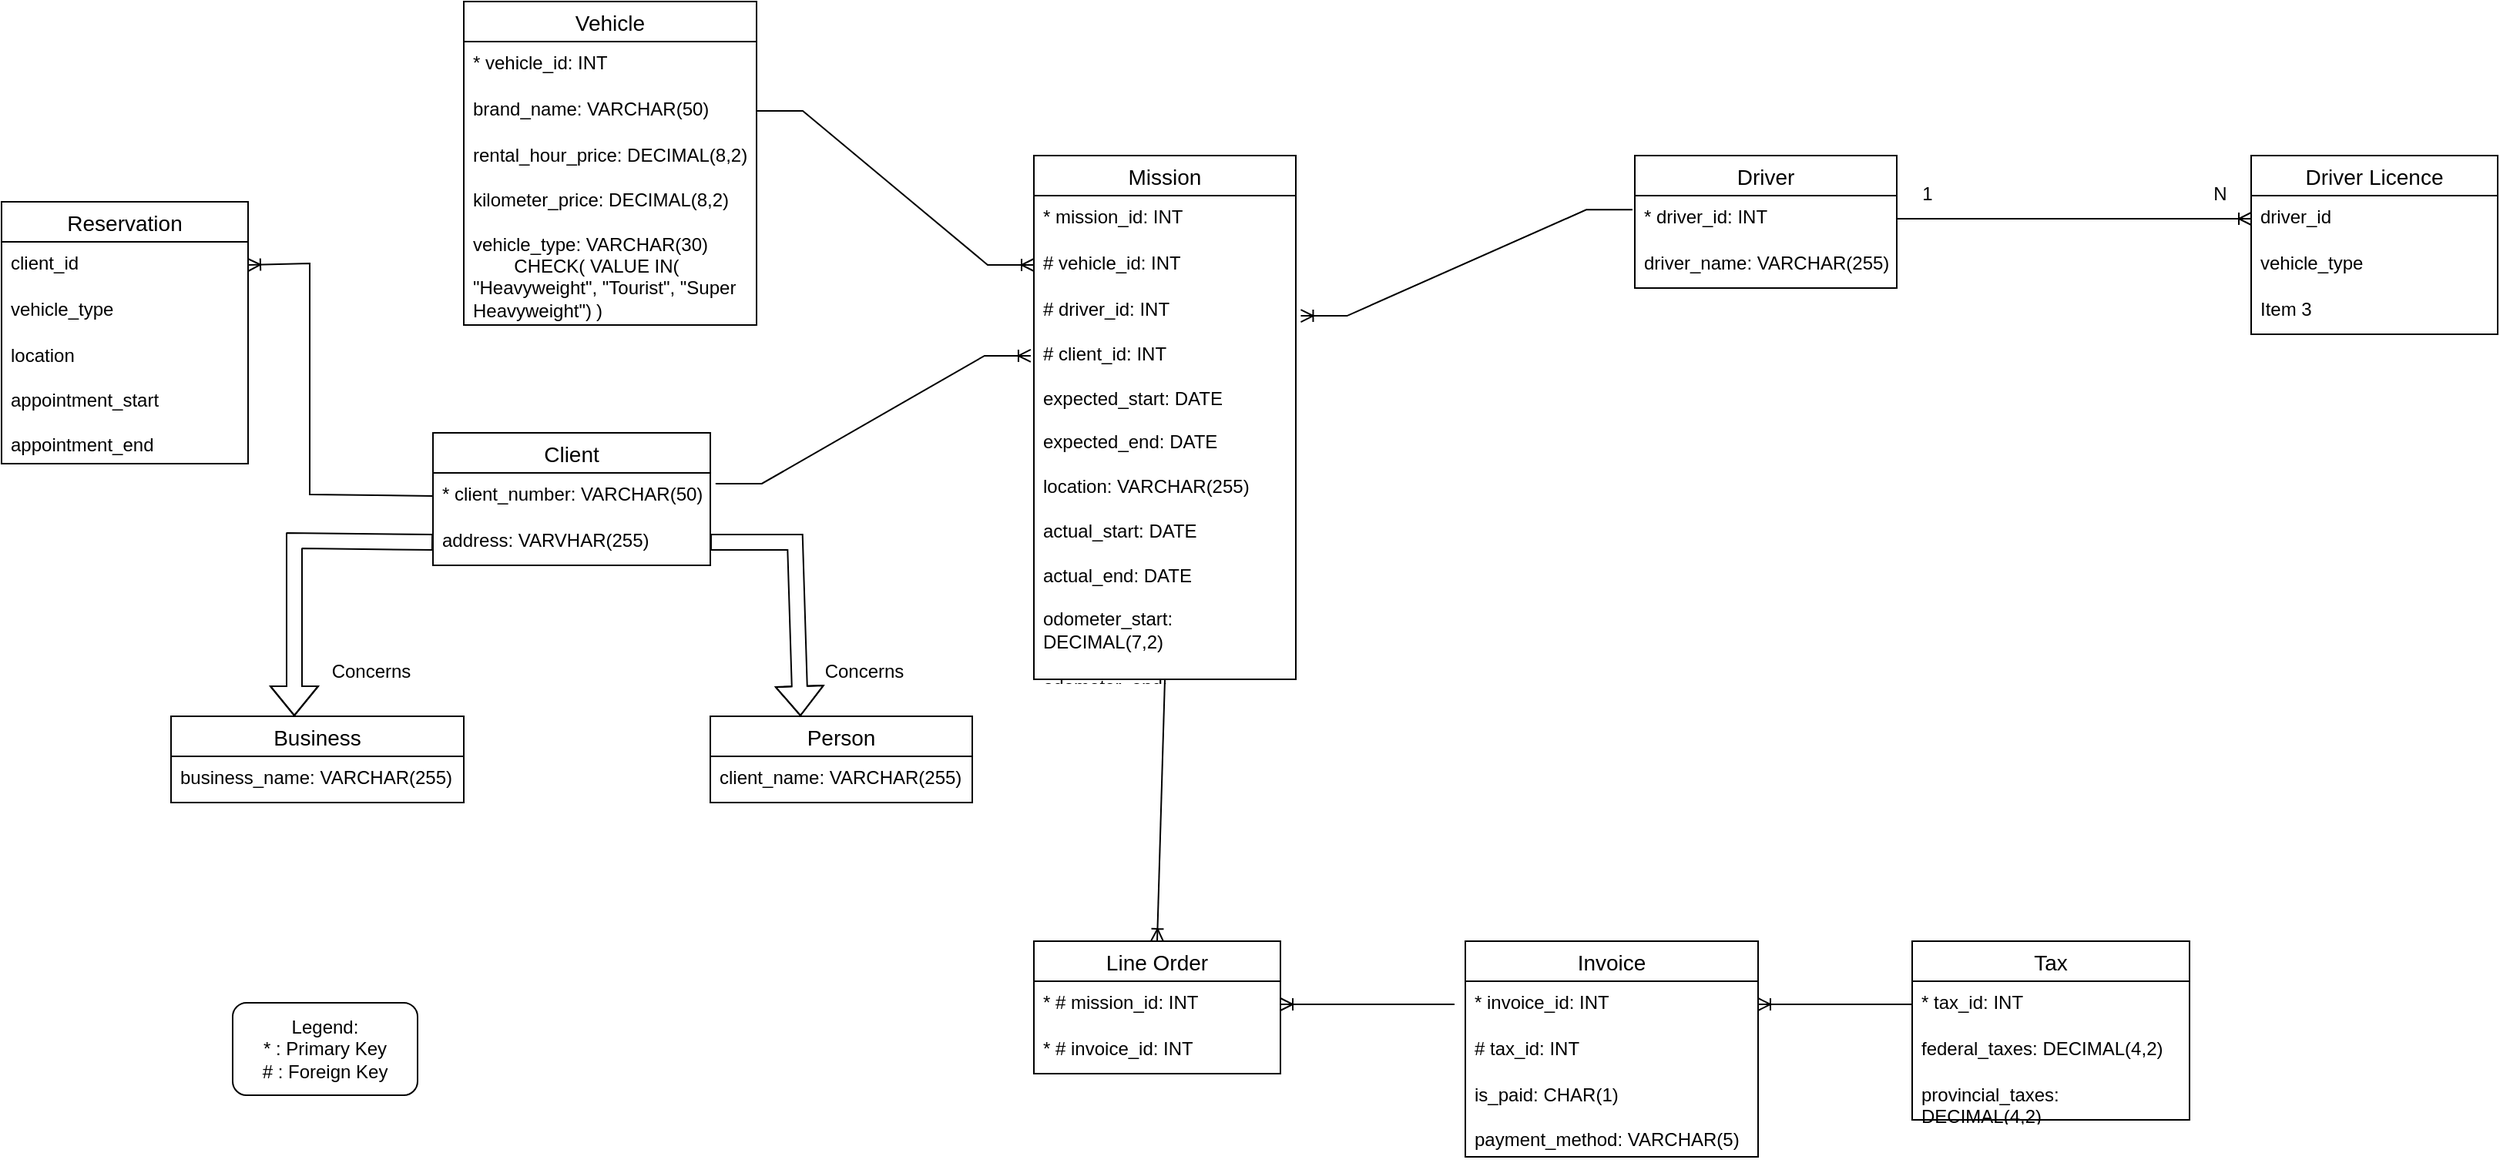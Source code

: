 <mxfile version="22.1.3" type="device">
  <diagram name="Page-1" id="cJZPm_-N0jz2pwpiDgFU">
    <mxGraphModel dx="1900" dy="511" grid="1" gridSize="10" guides="1" tooltips="1" connect="1" arrows="1" fold="1" page="1" pageScale="1" pageWidth="850" pageHeight="1100" math="0" shadow="0">
      <root>
        <mxCell id="0" />
        <mxCell id="1" parent="0" />
        <mxCell id="O5mIQ4d8pC3eldP-5ByP-1" value="Mission" style="swimlane;fontStyle=0;childLayout=stackLayout;horizontal=1;startSize=26;horizontalStack=0;resizeParent=1;resizeParentMax=0;resizeLast=0;collapsible=1;marginBottom=0;align=center;fontSize=14;" vertex="1" parent="1">
          <mxGeometry x="150" y="370" width="170" height="340" as="geometry" />
        </mxCell>
        <mxCell id="O5mIQ4d8pC3eldP-5ByP-2" value="* mission_id: INT" style="text;strokeColor=none;fillColor=none;spacingLeft=4;spacingRight=4;overflow=hidden;rotatable=0;points=[[0,0.5],[1,0.5]];portConstraint=eastwest;fontSize=12;whiteSpace=wrap;html=1;" vertex="1" parent="O5mIQ4d8pC3eldP-5ByP-1">
          <mxGeometry y="26" width="170" height="30" as="geometry" />
        </mxCell>
        <mxCell id="O5mIQ4d8pC3eldP-5ByP-3" value="# vehicle_id: INT&lt;br&gt;&lt;div&gt;&lt;br&gt;&lt;/div&gt;" style="text;strokeColor=none;fillColor=none;spacingLeft=4;spacingRight=4;overflow=hidden;rotatable=0;points=[[0,0.5],[1,0.5]];portConstraint=eastwest;fontSize=12;whiteSpace=wrap;html=1;" vertex="1" parent="O5mIQ4d8pC3eldP-5ByP-1">
          <mxGeometry y="56" width="170" height="30" as="geometry" />
        </mxCell>
        <mxCell id="O5mIQ4d8pC3eldP-5ByP-4" value="&lt;div&gt;# driver_id: INT&lt;br&gt;&lt;/div&gt;&lt;div&gt;&lt;br&gt;&lt;/div&gt;&lt;div&gt;# client_id: INT&lt;br&gt;&lt;/div&gt;&lt;div&gt;&lt;br&gt;&lt;/div&gt;&lt;div&gt;expected_start: DATE&lt;br&gt;&lt;/div&gt;&lt;div&gt;&lt;br&gt;&lt;/div&gt;&lt;div&gt;expected_end: DATE&lt;br&gt;&lt;/div&gt;&lt;div&gt;&lt;br&gt;&lt;/div&gt;&lt;div&gt;location: VARCHAR(255)&lt;br&gt;&lt;/div&gt;&lt;div&gt;&lt;br&gt;&lt;/div&gt;&lt;div&gt;actual_start: DATE&lt;br&gt;&lt;/div&gt;&lt;div&gt;&lt;br&gt;&lt;/div&gt;&lt;div&gt;actual_end: DATE&lt;br&gt;&lt;/div&gt;&lt;div&gt;&lt;br&gt;&lt;/div&gt;&lt;div&gt;odometer_start: DECIMAL(7,2)&lt;br&gt;&lt;/div&gt;&lt;div&gt;&lt;br&gt;&lt;/div&gt;&lt;div&gt;odometer_end: DECIMAL(7,2)&lt;br&gt;&lt;/div&gt;" style="text;strokeColor=none;fillColor=none;spacingLeft=4;spacingRight=4;overflow=hidden;rotatable=0;points=[[0,0.5],[1,0.5]];portConstraint=eastwest;fontSize=12;whiteSpace=wrap;html=1;" vertex="1" parent="O5mIQ4d8pC3eldP-5ByP-1">
          <mxGeometry y="86" width="170" height="254" as="geometry" />
        </mxCell>
        <mxCell id="O5mIQ4d8pC3eldP-5ByP-5" value="" style="edgeStyle=entityRelationEdgeStyle;fontSize=12;html=1;endArrow=ERoneToMany;rounded=0;entryX=0;entryY=0.5;entryDx=0;entryDy=0;exitX=1;exitY=0.5;exitDx=0;exitDy=0;" edge="1" parent="1" source="O5mIQ4d8pC3eldP-5ByP-8" target="O5mIQ4d8pC3eldP-5ByP-3">
          <mxGeometry width="100" height="100" relative="1" as="geometry">
            <mxPoint y="441" as="sourcePoint" />
            <mxPoint x="70" y="540" as="targetPoint" />
          </mxGeometry>
        </mxCell>
        <mxCell id="O5mIQ4d8pC3eldP-5ByP-6" value="Vehicle" style="swimlane;fontStyle=0;childLayout=stackLayout;horizontal=1;startSize=26;horizontalStack=0;resizeParent=1;resizeParentMax=0;resizeLast=0;collapsible=1;marginBottom=0;align=center;fontSize=14;" vertex="1" parent="1">
          <mxGeometry x="-220" y="270" width="190" height="210" as="geometry" />
        </mxCell>
        <mxCell id="O5mIQ4d8pC3eldP-5ByP-7" value="* vehicle_id: INT" style="text;strokeColor=none;fillColor=none;spacingLeft=4;spacingRight=4;overflow=hidden;rotatable=0;points=[[0,0.5],[1,0.5]];portConstraint=eastwest;fontSize=12;whiteSpace=wrap;html=1;" vertex="1" parent="O5mIQ4d8pC3eldP-5ByP-6">
          <mxGeometry y="26" width="190" height="30" as="geometry" />
        </mxCell>
        <mxCell id="O5mIQ4d8pC3eldP-5ByP-8" value="brand_name: VARCHAR(50)" style="text;strokeColor=none;fillColor=none;spacingLeft=4;spacingRight=4;overflow=hidden;rotatable=0;points=[[0,0.5],[1,0.5]];portConstraint=eastwest;fontSize=12;whiteSpace=wrap;html=1;" vertex="1" parent="O5mIQ4d8pC3eldP-5ByP-6">
          <mxGeometry y="56" width="190" height="30" as="geometry" />
        </mxCell>
        <mxCell id="O5mIQ4d8pC3eldP-5ByP-9" value="&lt;div&gt;rental_hour_price: DECIMAL(8,2)&lt;br&gt;&lt;/div&gt;&lt;div&gt;&lt;br&gt;&lt;/div&gt;&lt;div&gt;kilometer_price: DECIMAL(8,2)&lt;br&gt;&lt;/div&gt;&lt;div&gt;&lt;br&gt;&lt;/div&gt;&lt;div&gt;vehicle_type: VARCHAR(30)&lt;br&gt;&lt;/div&gt;&lt;div&gt;&lt;span style=&quot;white-space: pre;&quot;&gt;&#x9;&lt;/span&gt;CHECK( VALUE IN(&lt;/div&gt;&lt;div&gt;&quot;Heavyweight&quot;, &quot;Tourist&quot;, &quot;Super Heavyweight&quot;)&lt;span style=&quot;white-space: pre;&quot;&gt;&#x9;&lt;/span&gt;)&lt;br&gt;&lt;/div&gt;" style="text;strokeColor=none;fillColor=none;spacingLeft=4;spacingRight=4;overflow=hidden;rotatable=0;points=[[0,0.5],[1,0.5]];portConstraint=eastwest;fontSize=12;whiteSpace=wrap;html=1;" vertex="1" parent="O5mIQ4d8pC3eldP-5ByP-6">
          <mxGeometry y="86" width="190" height="124" as="geometry" />
        </mxCell>
        <mxCell id="O5mIQ4d8pC3eldP-5ByP-10" value="" style="edgeStyle=entityRelationEdgeStyle;fontSize=12;html=1;endArrow=ERoneToMany;rounded=0;entryX=1.019;entryY=0.071;entryDx=0;entryDy=0;entryPerimeter=0;exitX=-0.009;exitY=0.306;exitDx=0;exitDy=0;exitPerimeter=0;" edge="1" parent="1" source="O5mIQ4d8pC3eldP-5ByP-12" target="O5mIQ4d8pC3eldP-5ByP-4">
          <mxGeometry width="100" height="100" relative="1" as="geometry">
            <mxPoint x="540" y="471.0" as="sourcePoint" />
            <mxPoint x="450" y="510" as="targetPoint" />
          </mxGeometry>
        </mxCell>
        <mxCell id="O5mIQ4d8pC3eldP-5ByP-11" value="Driver" style="swimlane;fontStyle=0;childLayout=stackLayout;horizontal=1;startSize=26;horizontalStack=0;resizeParent=1;resizeParentMax=0;resizeLast=0;collapsible=1;marginBottom=0;align=center;fontSize=14;" vertex="1" parent="1">
          <mxGeometry x="540" y="370" width="170" height="86" as="geometry" />
        </mxCell>
        <mxCell id="O5mIQ4d8pC3eldP-5ByP-12" value="* driver_id: INT" style="text;strokeColor=none;fillColor=none;spacingLeft=4;spacingRight=4;overflow=hidden;rotatable=0;points=[[0,0.5],[1,0.5]];portConstraint=eastwest;fontSize=12;whiteSpace=wrap;html=1;" vertex="1" parent="O5mIQ4d8pC3eldP-5ByP-11">
          <mxGeometry y="26" width="170" height="30" as="geometry" />
        </mxCell>
        <mxCell id="O5mIQ4d8pC3eldP-5ByP-13" value="driver_name: VARCHAR(255)" style="text;strokeColor=none;fillColor=none;spacingLeft=4;spacingRight=4;overflow=hidden;rotatable=0;points=[[0,0.5],[1,0.5]];portConstraint=eastwest;fontSize=12;whiteSpace=wrap;html=1;" vertex="1" parent="O5mIQ4d8pC3eldP-5ByP-11">
          <mxGeometry y="56" width="170" height="30" as="geometry" />
        </mxCell>
        <mxCell id="O5mIQ4d8pC3eldP-5ByP-14" value="Client" style="swimlane;fontStyle=0;childLayout=stackLayout;horizontal=1;startSize=26;horizontalStack=0;resizeParent=1;resizeParentMax=0;resizeLast=0;collapsible=1;marginBottom=0;align=center;fontSize=14;" vertex="1" parent="1">
          <mxGeometry x="-240" y="550" width="180" height="86" as="geometry" />
        </mxCell>
        <mxCell id="O5mIQ4d8pC3eldP-5ByP-15" value="* client_number: VARCHAR(50)" style="text;strokeColor=none;fillColor=none;spacingLeft=4;spacingRight=4;overflow=hidden;rotatable=0;points=[[0,0.5],[1,0.5]];portConstraint=eastwest;fontSize=12;whiteSpace=wrap;html=1;" vertex="1" parent="O5mIQ4d8pC3eldP-5ByP-14">
          <mxGeometry y="26" width="180" height="30" as="geometry" />
        </mxCell>
        <mxCell id="O5mIQ4d8pC3eldP-5ByP-16" value="address: VARVHAR(255)" style="text;strokeColor=none;fillColor=none;spacingLeft=4;spacingRight=4;overflow=hidden;rotatable=0;points=[[0,0.5],[1,0.5]];portConstraint=eastwest;fontSize=12;whiteSpace=wrap;html=1;" vertex="1" parent="O5mIQ4d8pC3eldP-5ByP-14">
          <mxGeometry y="56" width="180" height="30" as="geometry" />
        </mxCell>
        <mxCell id="O5mIQ4d8pC3eldP-5ByP-17" value="" style="edgeStyle=entityRelationEdgeStyle;fontSize=12;html=1;endArrow=ERoneToMany;rounded=0;entryX=-0.012;entryY=0.173;entryDx=0;entryDy=0;exitX=1.019;exitY=0.233;exitDx=0;exitDy=0;exitPerimeter=0;entryPerimeter=0;" edge="1" parent="1" source="O5mIQ4d8pC3eldP-5ByP-15" target="O5mIQ4d8pC3eldP-5ByP-4">
          <mxGeometry width="100" height="100" relative="1" as="geometry">
            <mxPoint x="-100" y="750" as="sourcePoint" />
            <mxPoint y="650" as="targetPoint" />
            <Array as="points">
              <mxPoint x="50" y="560" />
            </Array>
          </mxGeometry>
        </mxCell>
        <mxCell id="O5mIQ4d8pC3eldP-5ByP-18" value="" style="shape=flexArrow;endArrow=classic;html=1;rounded=0;exitX=0;exitY=0.5;exitDx=0;exitDy=0;" edge="1" parent="1" source="O5mIQ4d8pC3eldP-5ByP-16">
          <mxGeometry width="50" height="50" relative="1" as="geometry">
            <mxPoint x="-240" y="624" as="sourcePoint" />
            <mxPoint x="-330" y="734" as="targetPoint" />
            <Array as="points">
              <mxPoint x="-330" y="620" />
            </Array>
          </mxGeometry>
        </mxCell>
        <mxCell id="O5mIQ4d8pC3eldP-5ByP-19" value="Business" style="swimlane;fontStyle=0;childLayout=stackLayout;horizontal=1;startSize=26;horizontalStack=0;resizeParent=1;resizeParentMax=0;resizeLast=0;collapsible=1;marginBottom=0;align=center;fontSize=14;" vertex="1" parent="1">
          <mxGeometry x="-410" y="734" width="190" height="56" as="geometry" />
        </mxCell>
        <mxCell id="O5mIQ4d8pC3eldP-5ByP-20" value="business_name: VARCHAR(255)" style="text;strokeColor=none;fillColor=none;spacingLeft=4;spacingRight=4;overflow=hidden;rotatable=0;points=[[0,0.5],[1,0.5]];portConstraint=eastwest;fontSize=12;whiteSpace=wrap;html=1;" vertex="1" parent="O5mIQ4d8pC3eldP-5ByP-19">
          <mxGeometry y="26" width="190" height="30" as="geometry" />
        </mxCell>
        <mxCell id="O5mIQ4d8pC3eldP-5ByP-21" value="Person" style="swimlane;fontStyle=0;childLayout=stackLayout;horizontal=1;startSize=26;horizontalStack=0;resizeParent=1;resizeParentMax=0;resizeLast=0;collapsible=1;marginBottom=0;align=center;fontSize=14;" vertex="1" parent="1">
          <mxGeometry x="-60" y="734" width="170" height="56" as="geometry" />
        </mxCell>
        <mxCell id="O5mIQ4d8pC3eldP-5ByP-22" value="client_name: VARCHAR(255)" style="text;strokeColor=none;fillColor=none;spacingLeft=4;spacingRight=4;overflow=hidden;rotatable=0;points=[[0,0.5],[1,0.5]];portConstraint=eastwest;fontSize=12;whiteSpace=wrap;html=1;" vertex="1" parent="O5mIQ4d8pC3eldP-5ByP-21">
          <mxGeometry y="26" width="170" height="30" as="geometry" />
        </mxCell>
        <mxCell id="O5mIQ4d8pC3eldP-5ByP-23" value="" style="shape=flexArrow;endArrow=classic;html=1;rounded=0;exitX=1;exitY=0.5;exitDx=0;exitDy=0;entryX=0.344;entryY=0;entryDx=0;entryDy=0;entryPerimeter=0;" edge="1" parent="1" source="O5mIQ4d8pC3eldP-5ByP-16" target="O5mIQ4d8pC3eldP-5ByP-21">
          <mxGeometry width="50" height="50" relative="1" as="geometry">
            <mxPoint x="-10" y="714" as="sourcePoint" />
            <mxPoint x="40" y="664" as="targetPoint" />
            <Array as="points">
              <mxPoint x="-5" y="621" />
            </Array>
          </mxGeometry>
        </mxCell>
        <mxCell id="O5mIQ4d8pC3eldP-5ByP-30" value="Driver Licence" style="swimlane;fontStyle=0;childLayout=stackLayout;horizontal=1;startSize=26;horizontalStack=0;resizeParent=1;resizeParentMax=0;resizeLast=0;collapsible=1;marginBottom=0;align=center;fontSize=14;" vertex="1" parent="1">
          <mxGeometry x="940" y="370" width="160" height="116" as="geometry" />
        </mxCell>
        <mxCell id="O5mIQ4d8pC3eldP-5ByP-31" value="driver_id" style="text;strokeColor=none;fillColor=none;spacingLeft=4;spacingRight=4;overflow=hidden;rotatable=0;points=[[0,0.5],[1,0.5]];portConstraint=eastwest;fontSize=12;whiteSpace=wrap;html=1;" vertex="1" parent="O5mIQ4d8pC3eldP-5ByP-30">
          <mxGeometry y="26" width="160" height="30" as="geometry" />
        </mxCell>
        <mxCell id="O5mIQ4d8pC3eldP-5ByP-32" value="vehicle_type" style="text;strokeColor=none;fillColor=none;spacingLeft=4;spacingRight=4;overflow=hidden;rotatable=0;points=[[0,0.5],[1,0.5]];portConstraint=eastwest;fontSize=12;whiteSpace=wrap;html=1;" vertex="1" parent="O5mIQ4d8pC3eldP-5ByP-30">
          <mxGeometry y="56" width="160" height="30" as="geometry" />
        </mxCell>
        <mxCell id="O5mIQ4d8pC3eldP-5ByP-33" value="Item 3" style="text;strokeColor=none;fillColor=none;spacingLeft=4;spacingRight=4;overflow=hidden;rotatable=0;points=[[0,0.5],[1,0.5]];portConstraint=eastwest;fontSize=12;whiteSpace=wrap;html=1;" vertex="1" parent="O5mIQ4d8pC3eldP-5ByP-30">
          <mxGeometry y="86" width="160" height="30" as="geometry" />
        </mxCell>
        <mxCell id="O5mIQ4d8pC3eldP-5ByP-34" value="" style="edgeStyle=entityRelationEdgeStyle;fontSize=12;html=1;endArrow=ERoneToMany;rounded=0;entryX=0;entryY=0.5;entryDx=0;entryDy=0;exitX=1;exitY=0.5;exitDx=0;exitDy=0;" edge="1" parent="1" source="O5mIQ4d8pC3eldP-5ByP-12" target="O5mIQ4d8pC3eldP-5ByP-31">
          <mxGeometry width="100" height="100" relative="1" as="geometry">
            <mxPoint x="720" y="560" as="sourcePoint" />
            <mxPoint x="820" y="460" as="targetPoint" />
          </mxGeometry>
        </mxCell>
        <mxCell id="O5mIQ4d8pC3eldP-5ByP-35" value="Line Order" style="swimlane;fontStyle=0;childLayout=stackLayout;horizontal=1;startSize=26;horizontalStack=0;resizeParent=1;resizeParentMax=0;resizeLast=0;collapsible=1;marginBottom=0;align=center;fontSize=14;" vertex="1" parent="1">
          <mxGeometry x="150" y="880" width="160" height="86" as="geometry" />
        </mxCell>
        <mxCell id="O5mIQ4d8pC3eldP-5ByP-36" value="* # mission_id: INT" style="text;strokeColor=none;fillColor=none;spacingLeft=4;spacingRight=4;overflow=hidden;rotatable=0;points=[[0,0.5],[1,0.5]];portConstraint=eastwest;fontSize=12;whiteSpace=wrap;html=1;" vertex="1" parent="O5mIQ4d8pC3eldP-5ByP-35">
          <mxGeometry y="26" width="160" height="30" as="geometry" />
        </mxCell>
        <mxCell id="O5mIQ4d8pC3eldP-5ByP-37" value="* # invoice_id: INT" style="text;strokeColor=none;fillColor=none;spacingLeft=4;spacingRight=4;overflow=hidden;rotatable=0;points=[[0,0.5],[1,0.5]];portConstraint=eastwest;fontSize=12;whiteSpace=wrap;html=1;" vertex="1" parent="O5mIQ4d8pC3eldP-5ByP-35">
          <mxGeometry y="56" width="160" height="30" as="geometry" />
        </mxCell>
        <mxCell id="O5mIQ4d8pC3eldP-5ByP-38" value="Invoice" style="swimlane;fontStyle=0;childLayout=stackLayout;horizontal=1;startSize=26;horizontalStack=0;resizeParent=1;resizeParentMax=0;resizeLast=0;collapsible=1;marginBottom=0;align=center;fontSize=14;" vertex="1" parent="1">
          <mxGeometry x="430" y="880" width="190" height="140" as="geometry" />
        </mxCell>
        <mxCell id="O5mIQ4d8pC3eldP-5ByP-39" value="* invoice_id: INT" style="text;strokeColor=none;fillColor=none;spacingLeft=4;spacingRight=4;overflow=hidden;rotatable=0;points=[[0,0.5],[1,0.5]];portConstraint=eastwest;fontSize=12;whiteSpace=wrap;html=1;" vertex="1" parent="O5mIQ4d8pC3eldP-5ByP-38">
          <mxGeometry y="26" width="190" height="30" as="geometry" />
        </mxCell>
        <mxCell id="O5mIQ4d8pC3eldP-5ByP-40" value="# tax_id: INT" style="text;strokeColor=none;fillColor=none;spacingLeft=4;spacingRight=4;overflow=hidden;rotatable=0;points=[[0,0.5],[1,0.5]];portConstraint=eastwest;fontSize=12;whiteSpace=wrap;html=1;" vertex="1" parent="O5mIQ4d8pC3eldP-5ByP-38">
          <mxGeometry y="56" width="190" height="30" as="geometry" />
        </mxCell>
        <mxCell id="O5mIQ4d8pC3eldP-5ByP-41" value="&lt;div&gt;is_paid: CHAR(1)&lt;br&gt;&lt;/div&gt;&lt;div&gt;&lt;br&gt;&lt;/div&gt;&lt;div&gt;payment_method: VARCHAR(5)&lt;br&gt;&lt;/div&gt;" style="text;strokeColor=none;fillColor=none;spacingLeft=4;spacingRight=4;overflow=hidden;rotatable=0;points=[[0,0.5],[1,0.5]];portConstraint=eastwest;fontSize=12;whiteSpace=wrap;html=1;" vertex="1" parent="O5mIQ4d8pC3eldP-5ByP-38">
          <mxGeometry y="86" width="190" height="54" as="geometry" />
        </mxCell>
        <mxCell id="O5mIQ4d8pC3eldP-5ByP-42" value="" style="fontSize=12;html=1;endArrow=ERoneToMany;rounded=0;exitX=0.5;exitY=1;exitDx=0;exitDy=0;exitPerimeter=0;entryX=0.5;entryY=0;entryDx=0;entryDy=0;" edge="1" parent="1" source="O5mIQ4d8pC3eldP-5ByP-4" target="O5mIQ4d8pC3eldP-5ByP-35">
          <mxGeometry width="100" height="100" relative="1" as="geometry">
            <mxPoint x="211" y="750" as="sourcePoint" />
            <mxPoint x="230" y="870" as="targetPoint" />
          </mxGeometry>
        </mxCell>
        <mxCell id="O5mIQ4d8pC3eldP-5ByP-43" value="" style="fontSize=12;html=1;endArrow=ERoneToMany;rounded=0;exitX=-0.037;exitY=0.5;exitDx=0;exitDy=0;exitPerimeter=0;entryX=1;entryY=0.5;entryDx=0;entryDy=0;" edge="1" parent="1" source="O5mIQ4d8pC3eldP-5ByP-39" target="O5mIQ4d8pC3eldP-5ByP-36">
          <mxGeometry width="100" height="100" relative="1" as="geometry">
            <mxPoint x="180" y="1170" as="sourcePoint" />
            <mxPoint x="280" y="1070" as="targetPoint" />
          </mxGeometry>
        </mxCell>
        <mxCell id="O5mIQ4d8pC3eldP-5ByP-44" value="Reservation" style="swimlane;fontStyle=0;childLayout=stackLayout;horizontal=1;startSize=26;horizontalStack=0;resizeParent=1;resizeParentMax=0;resizeLast=0;collapsible=1;marginBottom=0;align=center;fontSize=14;" vertex="1" parent="1">
          <mxGeometry x="-520" y="400" width="160" height="170" as="geometry" />
        </mxCell>
        <mxCell id="O5mIQ4d8pC3eldP-5ByP-45" value="client_id" style="text;strokeColor=none;fillColor=none;spacingLeft=4;spacingRight=4;overflow=hidden;rotatable=0;points=[[0,0.5],[1,0.5]];portConstraint=eastwest;fontSize=12;whiteSpace=wrap;html=1;" vertex="1" parent="O5mIQ4d8pC3eldP-5ByP-44">
          <mxGeometry y="26" width="160" height="30" as="geometry" />
        </mxCell>
        <mxCell id="O5mIQ4d8pC3eldP-5ByP-46" value="vehicle_type" style="text;strokeColor=none;fillColor=none;spacingLeft=4;spacingRight=4;overflow=hidden;rotatable=0;points=[[0,0.5],[1,0.5]];portConstraint=eastwest;fontSize=12;whiteSpace=wrap;html=1;" vertex="1" parent="O5mIQ4d8pC3eldP-5ByP-44">
          <mxGeometry y="56" width="160" height="30" as="geometry" />
        </mxCell>
        <mxCell id="O5mIQ4d8pC3eldP-5ByP-47" value="&lt;div&gt;location&lt;/div&gt;&lt;div&gt;&lt;br&gt;&lt;/div&gt;&lt;div&gt;appointment_start&lt;/div&gt;&lt;div&gt;&lt;br&gt;&lt;/div&gt;&lt;div&gt;appointment_end&lt;br&gt;&lt;/div&gt;&lt;div&gt;&lt;br&gt;&lt;/div&gt;&lt;div&gt;&lt;br&gt;&lt;/div&gt;" style="text;strokeColor=none;fillColor=none;spacingLeft=4;spacingRight=4;overflow=hidden;rotatable=0;points=[[0,0.5],[1,0.5]];portConstraint=eastwest;fontSize=12;whiteSpace=wrap;html=1;" vertex="1" parent="O5mIQ4d8pC3eldP-5ByP-44">
          <mxGeometry y="86" width="160" height="84" as="geometry" />
        </mxCell>
        <mxCell id="O5mIQ4d8pC3eldP-5ByP-51" value="Concerns" style="text;html=1;strokeColor=none;fillColor=none;align=center;verticalAlign=middle;whiteSpace=wrap;rounded=0;" vertex="1" parent="1">
          <mxGeometry x="-310" y="690" width="60" height="30" as="geometry" />
        </mxCell>
        <mxCell id="O5mIQ4d8pC3eldP-5ByP-52" value="Concerns" style="text;html=1;strokeColor=none;fillColor=none;align=center;verticalAlign=middle;whiteSpace=wrap;rounded=0;" vertex="1" parent="1">
          <mxGeometry x="10" y="690" width="60" height="30" as="geometry" />
        </mxCell>
        <mxCell id="O5mIQ4d8pC3eldP-5ByP-54" value="N" style="text;html=1;strokeColor=none;fillColor=none;align=center;verticalAlign=middle;whiteSpace=wrap;rounded=0;" vertex="1" parent="1">
          <mxGeometry x="890" y="380" width="60" height="30" as="geometry" />
        </mxCell>
        <mxCell id="O5mIQ4d8pC3eldP-5ByP-55" value="1" style="text;html=1;strokeColor=none;fillColor=none;align=center;verticalAlign=middle;whiteSpace=wrap;rounded=0;" vertex="1" parent="1">
          <mxGeometry x="700" y="380" width="60" height="30" as="geometry" />
        </mxCell>
        <mxCell id="O5mIQ4d8pC3eldP-5ByP-57" value="Tax" style="swimlane;fontStyle=0;childLayout=stackLayout;horizontal=1;startSize=26;horizontalStack=0;resizeParent=1;resizeParentMax=0;resizeLast=0;collapsible=1;marginBottom=0;align=center;fontSize=14;" vertex="1" parent="1">
          <mxGeometry x="720" y="880" width="180" height="116" as="geometry" />
        </mxCell>
        <mxCell id="O5mIQ4d8pC3eldP-5ByP-58" value="* tax_id: INT&lt;span style=&quot;white-space: pre;&quot;&gt;&#x9;&lt;/span&gt;" style="text;strokeColor=none;fillColor=none;spacingLeft=4;spacingRight=4;overflow=hidden;rotatable=0;points=[[0,0.5],[1,0.5]];portConstraint=eastwest;fontSize=12;whiteSpace=wrap;html=1;" vertex="1" parent="O5mIQ4d8pC3eldP-5ByP-57">
          <mxGeometry y="26" width="180" height="30" as="geometry" />
        </mxCell>
        <mxCell id="O5mIQ4d8pC3eldP-5ByP-59" value="federal_taxes: DECIMAL(4,2)" style="text;strokeColor=none;fillColor=none;spacingLeft=4;spacingRight=4;overflow=hidden;rotatable=0;points=[[0,0.5],[1,0.5]];portConstraint=eastwest;fontSize=12;whiteSpace=wrap;html=1;" vertex="1" parent="O5mIQ4d8pC3eldP-5ByP-57">
          <mxGeometry y="56" width="180" height="30" as="geometry" />
        </mxCell>
        <mxCell id="O5mIQ4d8pC3eldP-5ByP-60" value="provincial_taxes: DECIMAL(4,2)" style="text;strokeColor=none;fillColor=none;spacingLeft=4;spacingRight=4;overflow=hidden;rotatable=0;points=[[0,0.5],[1,0.5]];portConstraint=eastwest;fontSize=12;whiteSpace=wrap;html=1;" vertex="1" parent="O5mIQ4d8pC3eldP-5ByP-57">
          <mxGeometry y="86" width="180" height="30" as="geometry" />
        </mxCell>
        <mxCell id="O5mIQ4d8pC3eldP-5ByP-61" value="" style="fontSize=12;html=1;endArrow=ERoneToMany;rounded=0;exitX=0;exitY=0.5;exitDx=0;exitDy=0;entryX=1;entryY=0.5;entryDx=0;entryDy=0;" edge="1" parent="1" source="O5mIQ4d8pC3eldP-5ByP-58" target="O5mIQ4d8pC3eldP-5ByP-39">
          <mxGeometry width="100" height="100" relative="1" as="geometry">
            <mxPoint x="824" y="850" as="sourcePoint" />
            <mxPoint x="680" y="850" as="targetPoint" />
          </mxGeometry>
        </mxCell>
        <mxCell id="O5mIQ4d8pC3eldP-5ByP-62" value="" style="fontSize=12;html=1;endArrow=ERoneToMany;rounded=0;exitX=0;exitY=0.5;exitDx=0;exitDy=0;entryX=1;entryY=0.5;entryDx=0;entryDy=0;" edge="1" parent="1" source="O5mIQ4d8pC3eldP-5ByP-15" target="O5mIQ4d8pC3eldP-5ByP-45">
          <mxGeometry width="100" height="100" relative="1" as="geometry">
            <mxPoint x="-130" y="500" as="sourcePoint" />
            <mxPoint x="-274" y="500" as="targetPoint" />
            <Array as="points">
              <mxPoint x="-320" y="590" />
              <mxPoint x="-320" y="440" />
            </Array>
          </mxGeometry>
        </mxCell>
        <mxCell id="O5mIQ4d8pC3eldP-5ByP-63" value="Legend:&lt;br&gt;* : Primary Key&lt;br&gt;# : Foreign Key" style="rounded=1;whiteSpace=wrap;html=1;" vertex="1" parent="1">
          <mxGeometry x="-370" y="920" width="120" height="60" as="geometry" />
        </mxCell>
      </root>
    </mxGraphModel>
  </diagram>
</mxfile>
